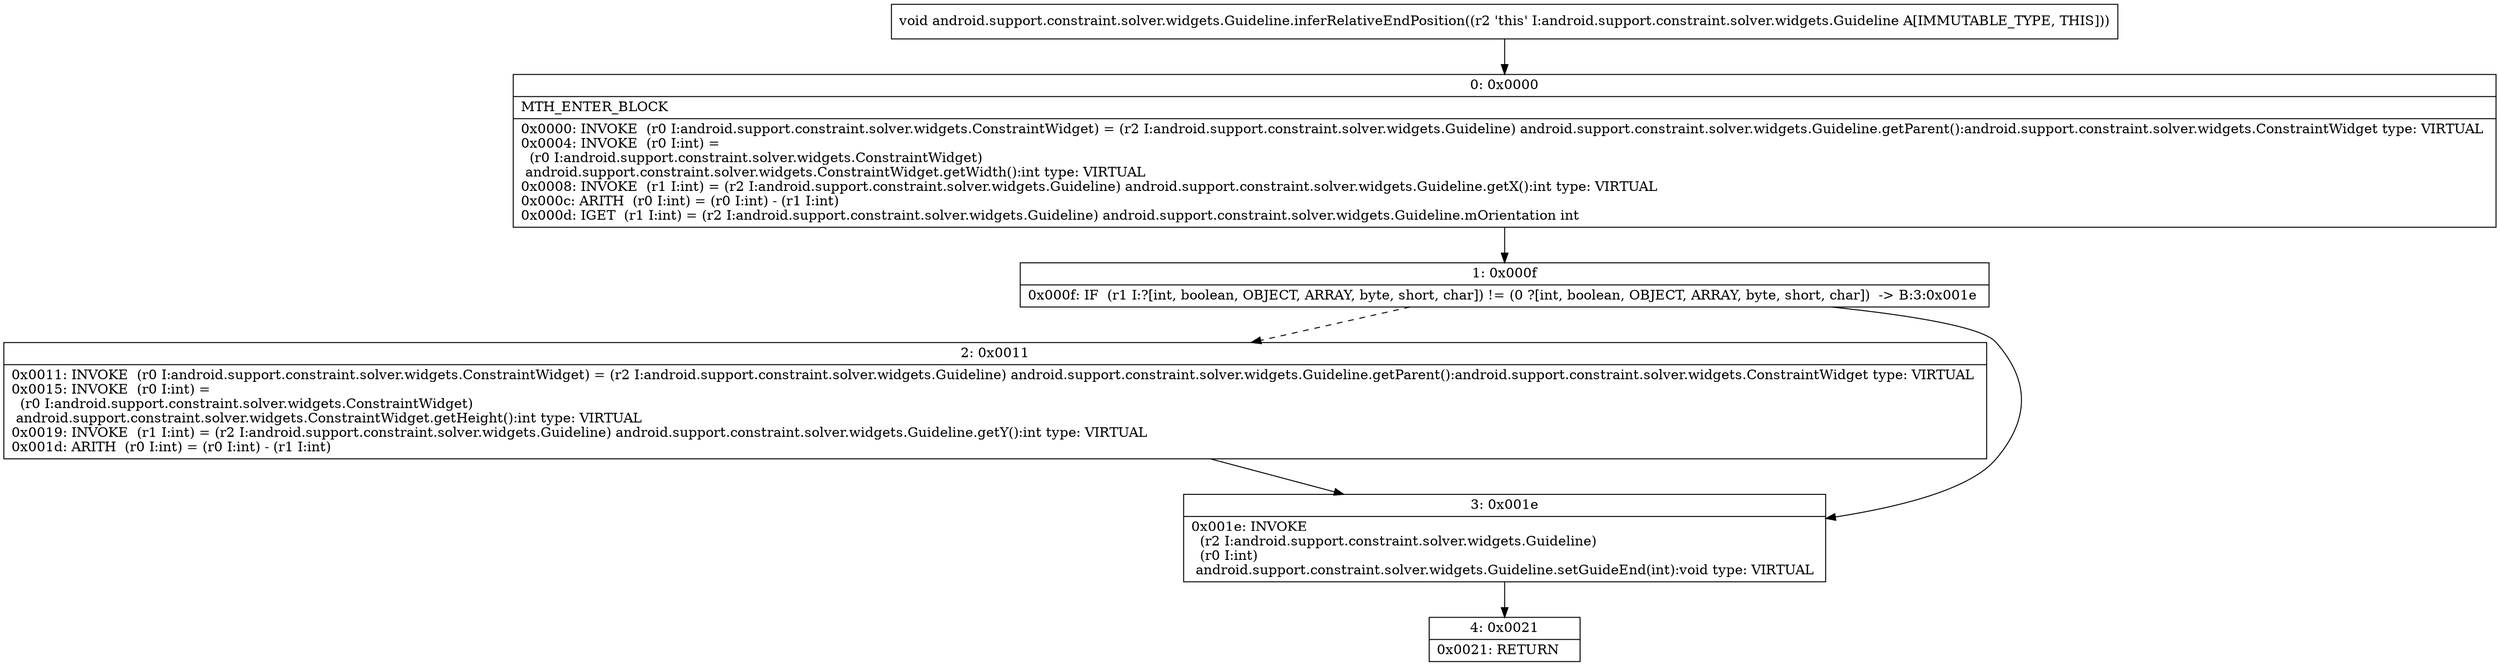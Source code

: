 digraph "CFG forandroid.support.constraint.solver.widgets.Guideline.inferRelativeEndPosition()V" {
Node_0 [shape=record,label="{0\:\ 0x0000|MTH_ENTER_BLOCK\l|0x0000: INVOKE  (r0 I:android.support.constraint.solver.widgets.ConstraintWidget) = (r2 I:android.support.constraint.solver.widgets.Guideline) android.support.constraint.solver.widgets.Guideline.getParent():android.support.constraint.solver.widgets.ConstraintWidget type: VIRTUAL \l0x0004: INVOKE  (r0 I:int) = \l  (r0 I:android.support.constraint.solver.widgets.ConstraintWidget)\l android.support.constraint.solver.widgets.ConstraintWidget.getWidth():int type: VIRTUAL \l0x0008: INVOKE  (r1 I:int) = (r2 I:android.support.constraint.solver.widgets.Guideline) android.support.constraint.solver.widgets.Guideline.getX():int type: VIRTUAL \l0x000c: ARITH  (r0 I:int) = (r0 I:int) \- (r1 I:int) \l0x000d: IGET  (r1 I:int) = (r2 I:android.support.constraint.solver.widgets.Guideline) android.support.constraint.solver.widgets.Guideline.mOrientation int \l}"];
Node_1 [shape=record,label="{1\:\ 0x000f|0x000f: IF  (r1 I:?[int, boolean, OBJECT, ARRAY, byte, short, char]) != (0 ?[int, boolean, OBJECT, ARRAY, byte, short, char])  \-\> B:3:0x001e \l}"];
Node_2 [shape=record,label="{2\:\ 0x0011|0x0011: INVOKE  (r0 I:android.support.constraint.solver.widgets.ConstraintWidget) = (r2 I:android.support.constraint.solver.widgets.Guideline) android.support.constraint.solver.widgets.Guideline.getParent():android.support.constraint.solver.widgets.ConstraintWidget type: VIRTUAL \l0x0015: INVOKE  (r0 I:int) = \l  (r0 I:android.support.constraint.solver.widgets.ConstraintWidget)\l android.support.constraint.solver.widgets.ConstraintWidget.getHeight():int type: VIRTUAL \l0x0019: INVOKE  (r1 I:int) = (r2 I:android.support.constraint.solver.widgets.Guideline) android.support.constraint.solver.widgets.Guideline.getY():int type: VIRTUAL \l0x001d: ARITH  (r0 I:int) = (r0 I:int) \- (r1 I:int) \l}"];
Node_3 [shape=record,label="{3\:\ 0x001e|0x001e: INVOKE  \l  (r2 I:android.support.constraint.solver.widgets.Guideline)\l  (r0 I:int)\l android.support.constraint.solver.widgets.Guideline.setGuideEnd(int):void type: VIRTUAL \l}"];
Node_4 [shape=record,label="{4\:\ 0x0021|0x0021: RETURN   \l}"];
MethodNode[shape=record,label="{void android.support.constraint.solver.widgets.Guideline.inferRelativeEndPosition((r2 'this' I:android.support.constraint.solver.widgets.Guideline A[IMMUTABLE_TYPE, THIS])) }"];
MethodNode -> Node_0;
Node_0 -> Node_1;
Node_1 -> Node_2[style=dashed];
Node_1 -> Node_3;
Node_2 -> Node_3;
Node_3 -> Node_4;
}

